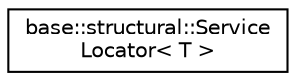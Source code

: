 digraph "クラス階層図"
{
 // LATEX_PDF_SIZE
  edge [fontname="Helvetica",fontsize="10",labelfontname="Helvetica",labelfontsize="10"];
  node [fontname="Helvetica",fontsize="10",shape=record];
  rankdir="LR";
  Node0 [label="base::structural::Service\lLocator\< T \>",height=0.2,width=0.4,color="black", fillcolor="white", style="filled",URL="$classbase_1_1structural_1_1_service_locator.html",tooltip=" "];
}

